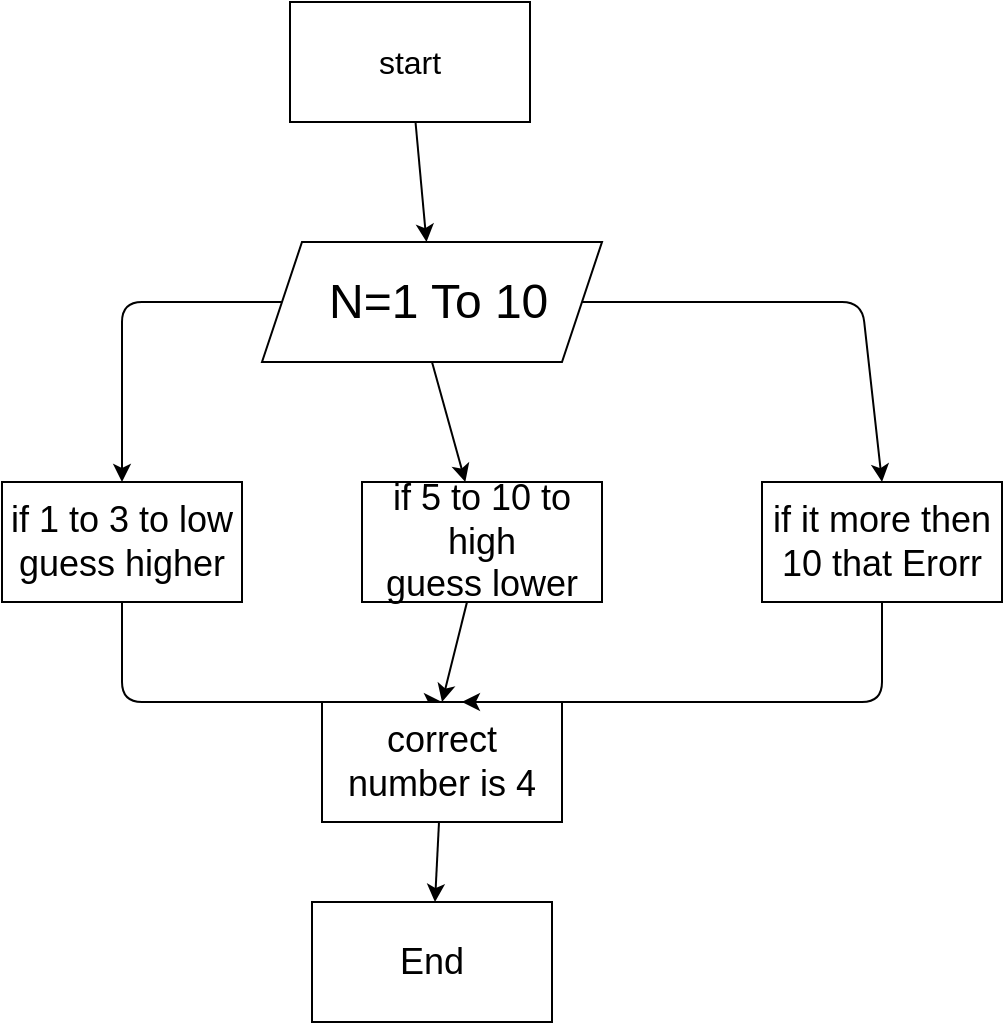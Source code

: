 <mxfile>
    <diagram id="HYAqxD8kW7A3G8X5fJHt" name="First one">
        <mxGraphModel dx="872" dy="622" grid="1" gridSize="10" guides="1" tooltips="1" connect="1" arrows="1" fold="1" page="1" pageScale="1" pageWidth="827" pageHeight="1169" math="0" shadow="0">
            <root>
                <mxCell id="0"/>
                <mxCell id="1" parent="0"/>
                <mxCell id="4" style="edgeStyle=none;html=1;fontSize=24;" edge="1" parent="1" source="2" target="3">
                    <mxGeometry relative="1" as="geometry"/>
                </mxCell>
                <mxCell id="2" value="&lt;font size=&quot;3&quot;&gt;start&lt;/font&gt;" style="rounded=0;whiteSpace=wrap;html=1;" vertex="1" parent="1">
                    <mxGeometry x="354" y="30" width="120" height="60" as="geometry"/>
                </mxCell>
                <mxCell id="9" style="edgeStyle=none;html=1;entryX=0.5;entryY=0;entryDx=0;entryDy=0;fontSize=18;" edge="1" parent="1" source="3" target="5">
                    <mxGeometry relative="1" as="geometry">
                        <Array as="points">
                            <mxPoint x="270" y="180"/>
                        </Array>
                    </mxGeometry>
                </mxCell>
                <mxCell id="10" style="edgeStyle=none;html=1;exitX=0.5;exitY=1;exitDx=0;exitDy=0;fontSize=18;" edge="1" parent="1" source="3" target="6">
                    <mxGeometry relative="1" as="geometry"/>
                </mxCell>
                <mxCell id="11" style="edgeStyle=none;html=1;entryX=0.5;entryY=0;entryDx=0;entryDy=0;fontSize=18;" edge="1" parent="1" source="3" target="8">
                    <mxGeometry relative="1" as="geometry">
                        <Array as="points">
                            <mxPoint x="640" y="180"/>
                        </Array>
                    </mxGeometry>
                </mxCell>
                <mxCell id="3" value="&amp;nbsp;N=1 To 10" style="shape=parallelogram;perimeter=parallelogramPerimeter;whiteSpace=wrap;html=1;fixedSize=1;fontSize=24;" vertex="1" parent="1">
                    <mxGeometry x="340" y="150" width="170" height="60" as="geometry"/>
                </mxCell>
                <mxCell id="12" style="edgeStyle=none;html=1;entryX=0.5;entryY=0;entryDx=0;entryDy=0;fontSize=18;" edge="1" parent="1" source="5" target="7">
                    <mxGeometry relative="1" as="geometry">
                        <Array as="points">
                            <mxPoint x="270" y="380"/>
                        </Array>
                    </mxGeometry>
                </mxCell>
                <mxCell id="5" value="if 1 to 3 to low&lt;br&gt;guess higher" style="rounded=0;whiteSpace=wrap;html=1;fontSize=18;" vertex="1" parent="1">
                    <mxGeometry x="210" y="270" width="120" height="60" as="geometry"/>
                </mxCell>
                <mxCell id="13" style="edgeStyle=none;html=1;entryX=0.5;entryY=0;entryDx=0;entryDy=0;fontSize=18;" edge="1" parent="1" source="6" target="7">
                    <mxGeometry relative="1" as="geometry"/>
                </mxCell>
                <mxCell id="6" value="if 5 to 10 to high&lt;br&gt;guess lower" style="rounded=0;whiteSpace=wrap;html=1;fontSize=18;" vertex="1" parent="1">
                    <mxGeometry x="390" y="270" width="120" height="60" as="geometry"/>
                </mxCell>
                <mxCell id="16" style="edgeStyle=none;html=1;fontSize=18;" edge="1" parent="1" source="7" target="15">
                    <mxGeometry relative="1" as="geometry"/>
                </mxCell>
                <mxCell id="7" value="correct number is 4" style="rounded=0;whiteSpace=wrap;html=1;fontSize=18;" vertex="1" parent="1">
                    <mxGeometry x="370" y="380" width="120" height="60" as="geometry"/>
                </mxCell>
                <mxCell id="14" style="edgeStyle=none;html=1;entryX=0.583;entryY=0;entryDx=0;entryDy=0;entryPerimeter=0;fontSize=18;" edge="1" parent="1" source="8" target="7">
                    <mxGeometry relative="1" as="geometry">
                        <Array as="points">
                            <mxPoint x="650" y="380"/>
                        </Array>
                    </mxGeometry>
                </mxCell>
                <mxCell id="8" value="if it more then 10 that Erorr" style="rounded=0;whiteSpace=wrap;html=1;fontSize=18;" vertex="1" parent="1">
                    <mxGeometry x="590" y="270" width="120" height="60" as="geometry"/>
                </mxCell>
                <mxCell id="15" value="End" style="rounded=0;whiteSpace=wrap;html=1;fontSize=18;" vertex="1" parent="1">
                    <mxGeometry x="365" y="480" width="120" height="60" as="geometry"/>
                </mxCell>
            </root>
        </mxGraphModel>
    </diagram>
</mxfile>